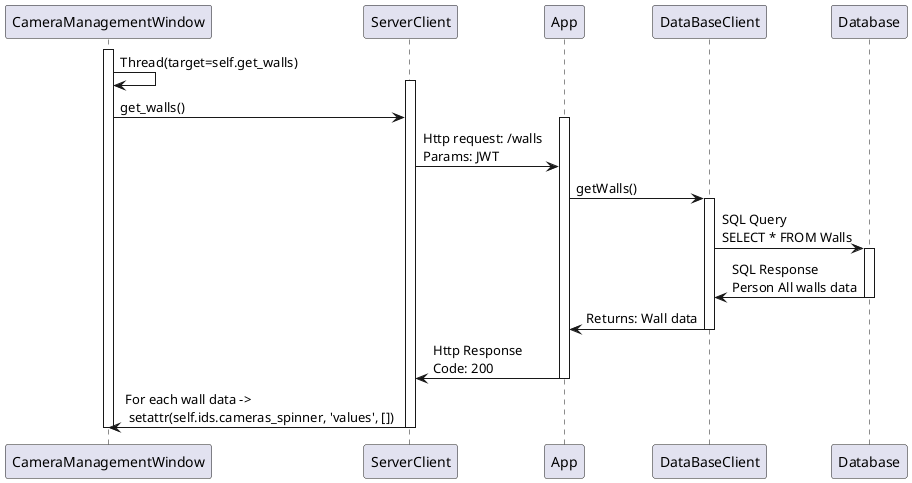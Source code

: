 @startuml

participant "CameraManagementWindow" as CMW
participant "ServerClient" as SC
participant "App"
participant "DataBaseClient" as DBC
participant "Database" as DB

activate CMW

CMW -> CMW : Thread(target=self.get_walls)
activate SC

CMW -> SC : get_walls()
activate App

SC -> App : Http request: /walls\nParams: JWT
App -> DBC : getWalls()
activate DBC

DBC -> DB : SQL Query\nSELECT * FROM Walls
activate DB

DB -> DBC : SQL Response\nPerson All walls data
deactivate DB

DBC -> App : Returns: Wall data
deactivate DBC

App -> SC : Http Response\nCode: 200
deactivate App

SC -> CMW : For each wall data ->\n setattr(self.ids.cameras_spinner, 'values', [])
deactivate SC


deactivate CMW


@enduml